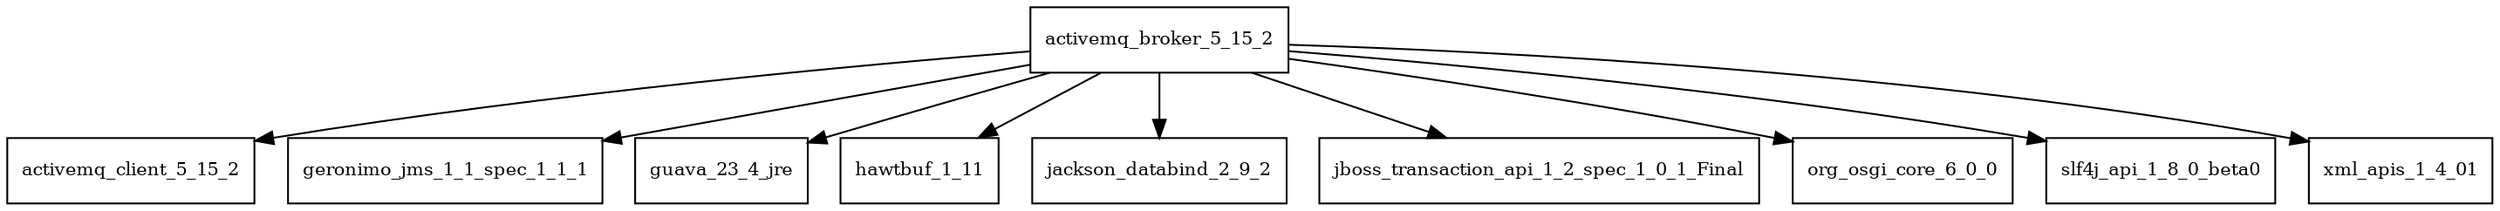 digraph activemq_broker_5_15_2_dependencies {
  node [shape = box, fontsize=10.0];
  activemq_broker_5_15_2 -> activemq_client_5_15_2;
  activemq_broker_5_15_2 -> geronimo_jms_1_1_spec_1_1_1;
  activemq_broker_5_15_2 -> guava_23_4_jre;
  activemq_broker_5_15_2 -> hawtbuf_1_11;
  activemq_broker_5_15_2 -> jackson_databind_2_9_2;
  activemq_broker_5_15_2 -> jboss_transaction_api_1_2_spec_1_0_1_Final;
  activemq_broker_5_15_2 -> org_osgi_core_6_0_0;
  activemq_broker_5_15_2 -> slf4j_api_1_8_0_beta0;
  activemq_broker_5_15_2 -> xml_apis_1_4_01;
}
